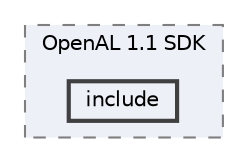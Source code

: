 digraph "techstorm/lib/OpenAL 1.1 SDK/include"
{
 // LATEX_PDF_SIZE
  bgcolor="transparent";
  edge [fontname=Helvetica,fontsize=10,labelfontname=Helvetica,labelfontsize=10];
  node [fontname=Helvetica,fontsize=10,shape=box,height=0.2,width=0.4];
  compound=true
  subgraph clusterdir_20a7e4fcfdd24ad274082bf6b61f6ad6 {
    graph [ bgcolor="#edf0f7", pencolor="grey50", label="OpenAL 1.1 SDK", fontname=Helvetica,fontsize=10 style="filled,dashed", URL="dir_20a7e4fcfdd24ad274082bf6b61f6ad6.html",tooltip=""]
  dir_bb3fdf068fd371f79c65ca1b4625b0e3 [label="include", fillcolor="#edf0f7", color="grey25", style="filled,bold", URL="dir_bb3fdf068fd371f79c65ca1b4625b0e3.html",tooltip=""];
  }
}
